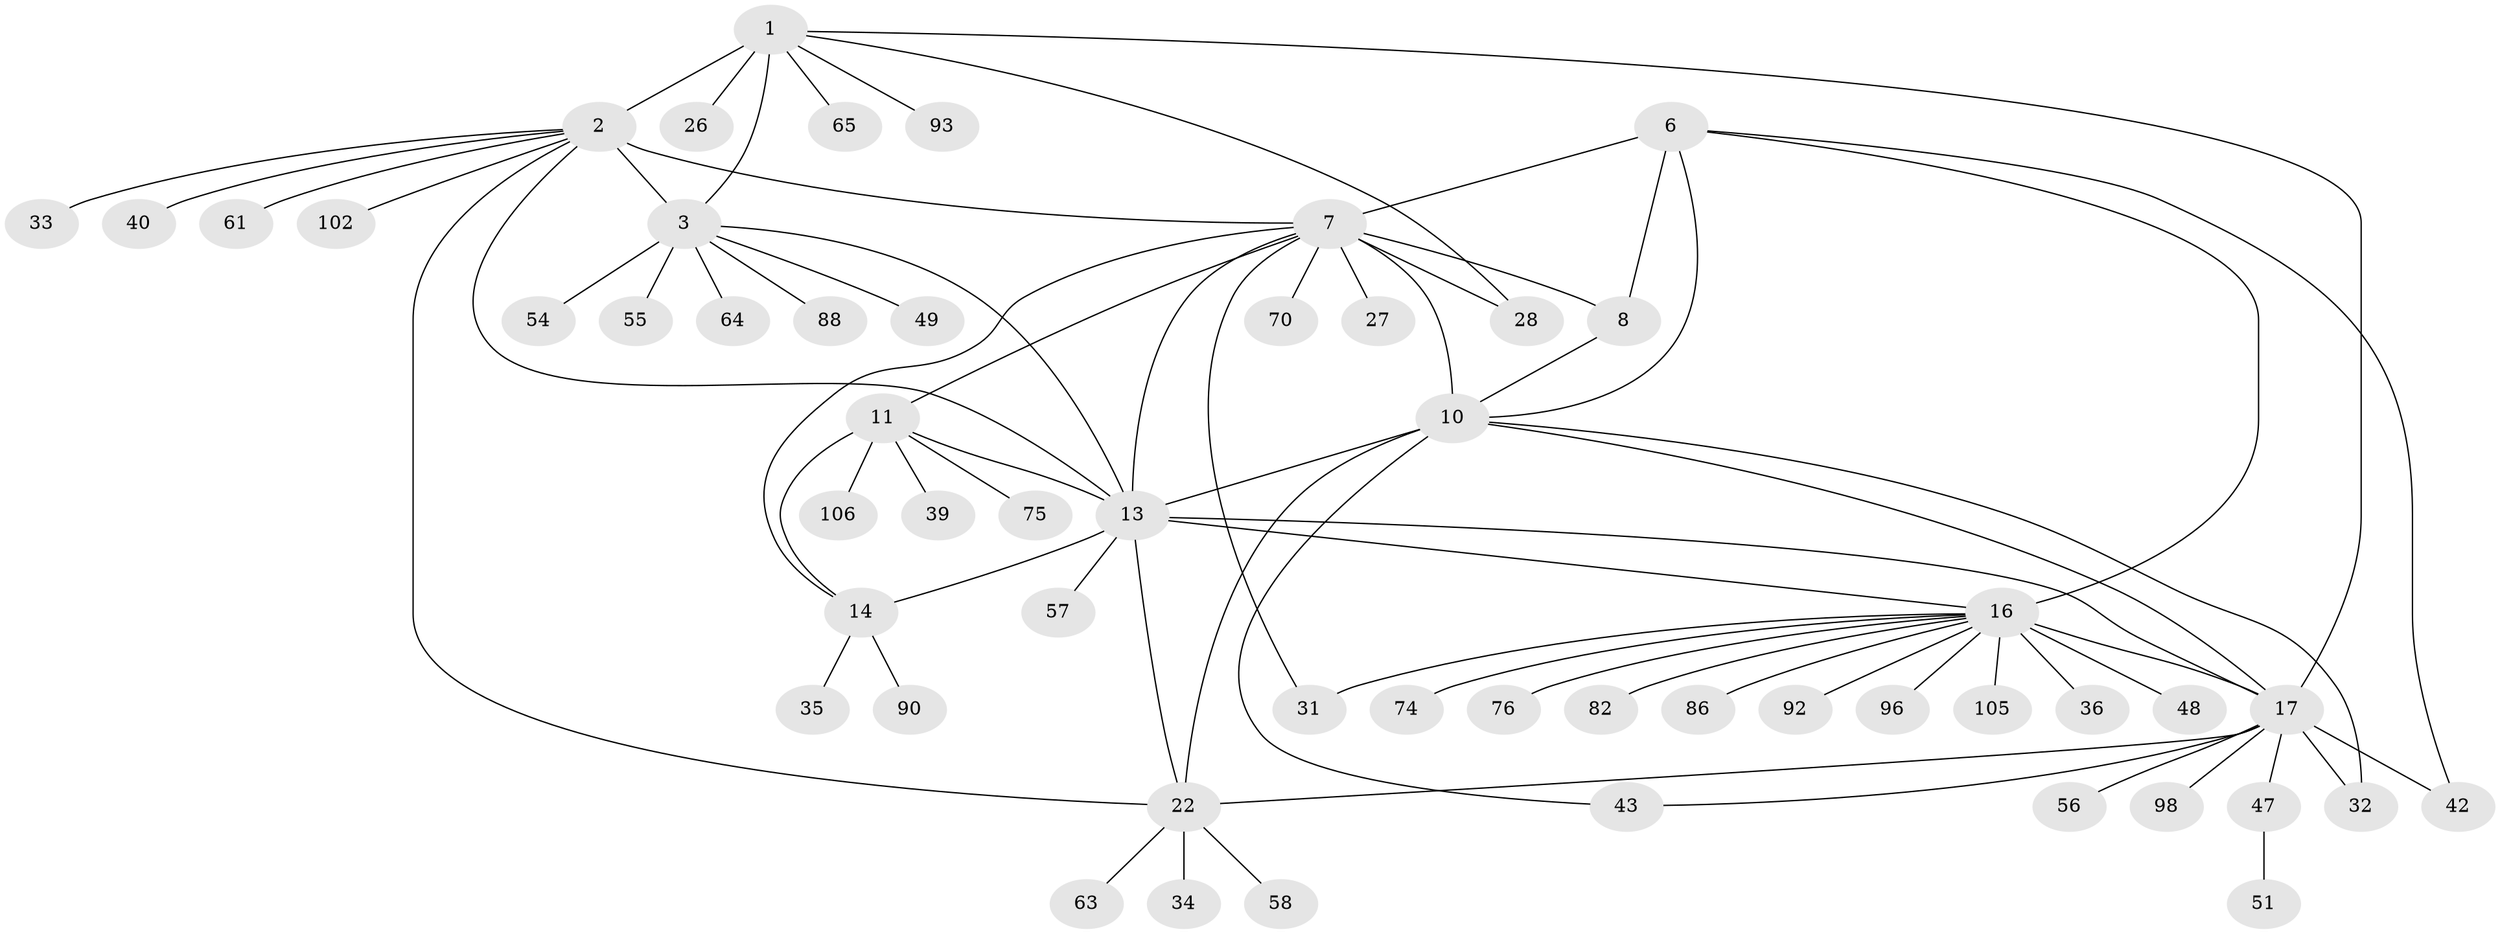 // original degree distribution, {9: 0.01834862385321101, 6: 0.06422018348623854, 10: 0.03669724770642202, 11: 0.01834862385321101, 7: 0.03669724770642202, 5: 0.009174311926605505, 8: 0.027522935779816515, 12: 0.009174311926605505, 4: 0.027522935779816515, 2: 0.1559633027522936, 1: 0.5871559633027523, 3: 0.009174311926605505}
// Generated by graph-tools (version 1.1) at 2025/15/03/09/25 04:15:47]
// undirected, 54 vertices, 75 edges
graph export_dot {
graph [start="1"]
  node [color=gray90,style=filled];
  1;
  2 [super="+5+4"];
  3;
  6 [super="+38"];
  7 [super="+9+12"];
  8 [super="+41"];
  10 [super="+23+103+84"];
  11;
  13 [super="+21+45+15+81+79+100+101"];
  14;
  16 [super="+68+18"];
  17 [super="+19+25"];
  22 [super="+29+80+24+62"];
  26 [super="+37"];
  27;
  28 [super="+77+99"];
  31;
  32 [super="+60+71"];
  33;
  34 [super="+72"];
  35;
  36;
  39;
  40;
  42 [super="+59"];
  43;
  47;
  48;
  49;
  51;
  54;
  55;
  56;
  57;
  58;
  61;
  63;
  64 [super="+109"];
  65;
  70;
  74;
  75;
  76;
  82;
  86;
  88;
  90;
  92 [super="+95"];
  93;
  96;
  98;
  102;
  105;
  106;
  1 -- 2 [weight=3];
  1 -- 3;
  1 -- 17;
  1 -- 26;
  1 -- 28;
  1 -- 65;
  1 -- 93;
  2 -- 3 [weight=3];
  2 -- 7 [weight=2];
  2 -- 33;
  2 -- 102;
  2 -- 40;
  2 -- 13;
  2 -- 22;
  2 -- 61;
  3 -- 49;
  3 -- 54;
  3 -- 55;
  3 -- 64;
  3 -- 88;
  3 -- 13;
  6 -- 7 [weight=2];
  6 -- 8;
  6 -- 10;
  6 -- 42;
  6 -- 16;
  7 -- 8 [weight=2];
  7 -- 10 [weight=2];
  7 -- 27;
  7 -- 28;
  7 -- 70;
  7 -- 31;
  7 -- 11;
  7 -- 13 [weight=2];
  7 -- 14;
  8 -- 10;
  10 -- 43;
  10 -- 32;
  10 -- 22 [weight=2];
  10 -- 13;
  10 -- 17;
  11 -- 13 [weight=2];
  11 -- 14;
  11 -- 39;
  11 -- 75;
  11 -- 106;
  13 -- 14 [weight=2];
  13 -- 22 [weight=2];
  13 -- 57;
  13 -- 16;
  13 -- 17;
  14 -- 35;
  14 -- 90;
  16 -- 17 [weight=6];
  16 -- 48;
  16 -- 76;
  16 -- 86;
  16 -- 92;
  16 -- 105;
  16 -- 96;
  16 -- 36;
  16 -- 74;
  16 -- 82;
  16 -- 31;
  17 -- 32;
  17 -- 43;
  17 -- 47;
  17 -- 98;
  17 -- 22 [weight=3];
  17 -- 42;
  17 -- 56;
  22 -- 58;
  22 -- 34;
  22 -- 63;
  47 -- 51;
}

